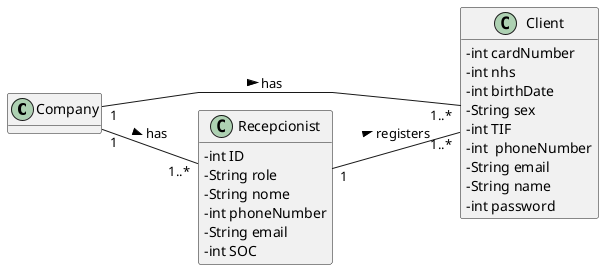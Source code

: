 @startuml
skinparam classAttributeIconSize 0
hide methods
left to right direction
skinparam linetype polyline


Class Company{


}

Class Client{
-int cardNumber
-int nhs
-int birthDate
-String sex
-int TIF
-int  phoneNumber
-String email
-String name
-int password
}

Class Recepcionist{
-int ID
-String role
-String nome
-int phoneNumber
-String email
-int SOC

}

Recepcionist "1" -- "1..*" Client : registers >
Company "1" -- "1..*" Client : has >
Company "1" -- "1..*" Recepcionist : has >

@enduml
